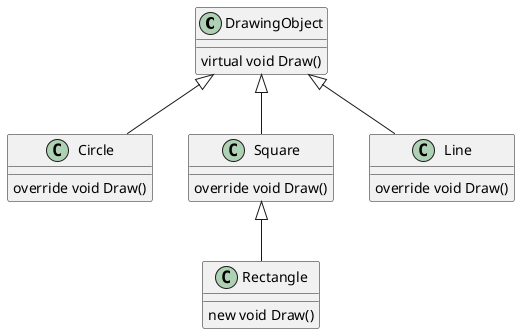 @startuml

class DrawingObject 
{
  virtual void Draw()
}

class Circle 
{
  override void Draw()
}

class Square 
{
  override void Draw()
}

class Rectangle 
{
  new void Draw()
}


class Line 
{
  override void Draw()
}

DrawingObject <|-- Line
DrawingObject <|-- Circle
DrawingObject <|-- Square
Square <|-- Rectangle

@enduml